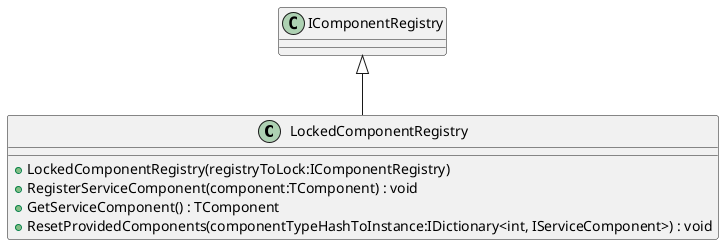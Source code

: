 @startuml
class LockedComponentRegistry {
    + LockedComponentRegistry(registryToLock:IComponentRegistry)
    + RegisterServiceComponent(component:TComponent) : void
    + GetServiceComponent() : TComponent
    + ResetProvidedComponents(componentTypeHashToInstance:IDictionary<int, IServiceComponent>) : void
}
IComponentRegistry <|-- LockedComponentRegistry
@enduml
